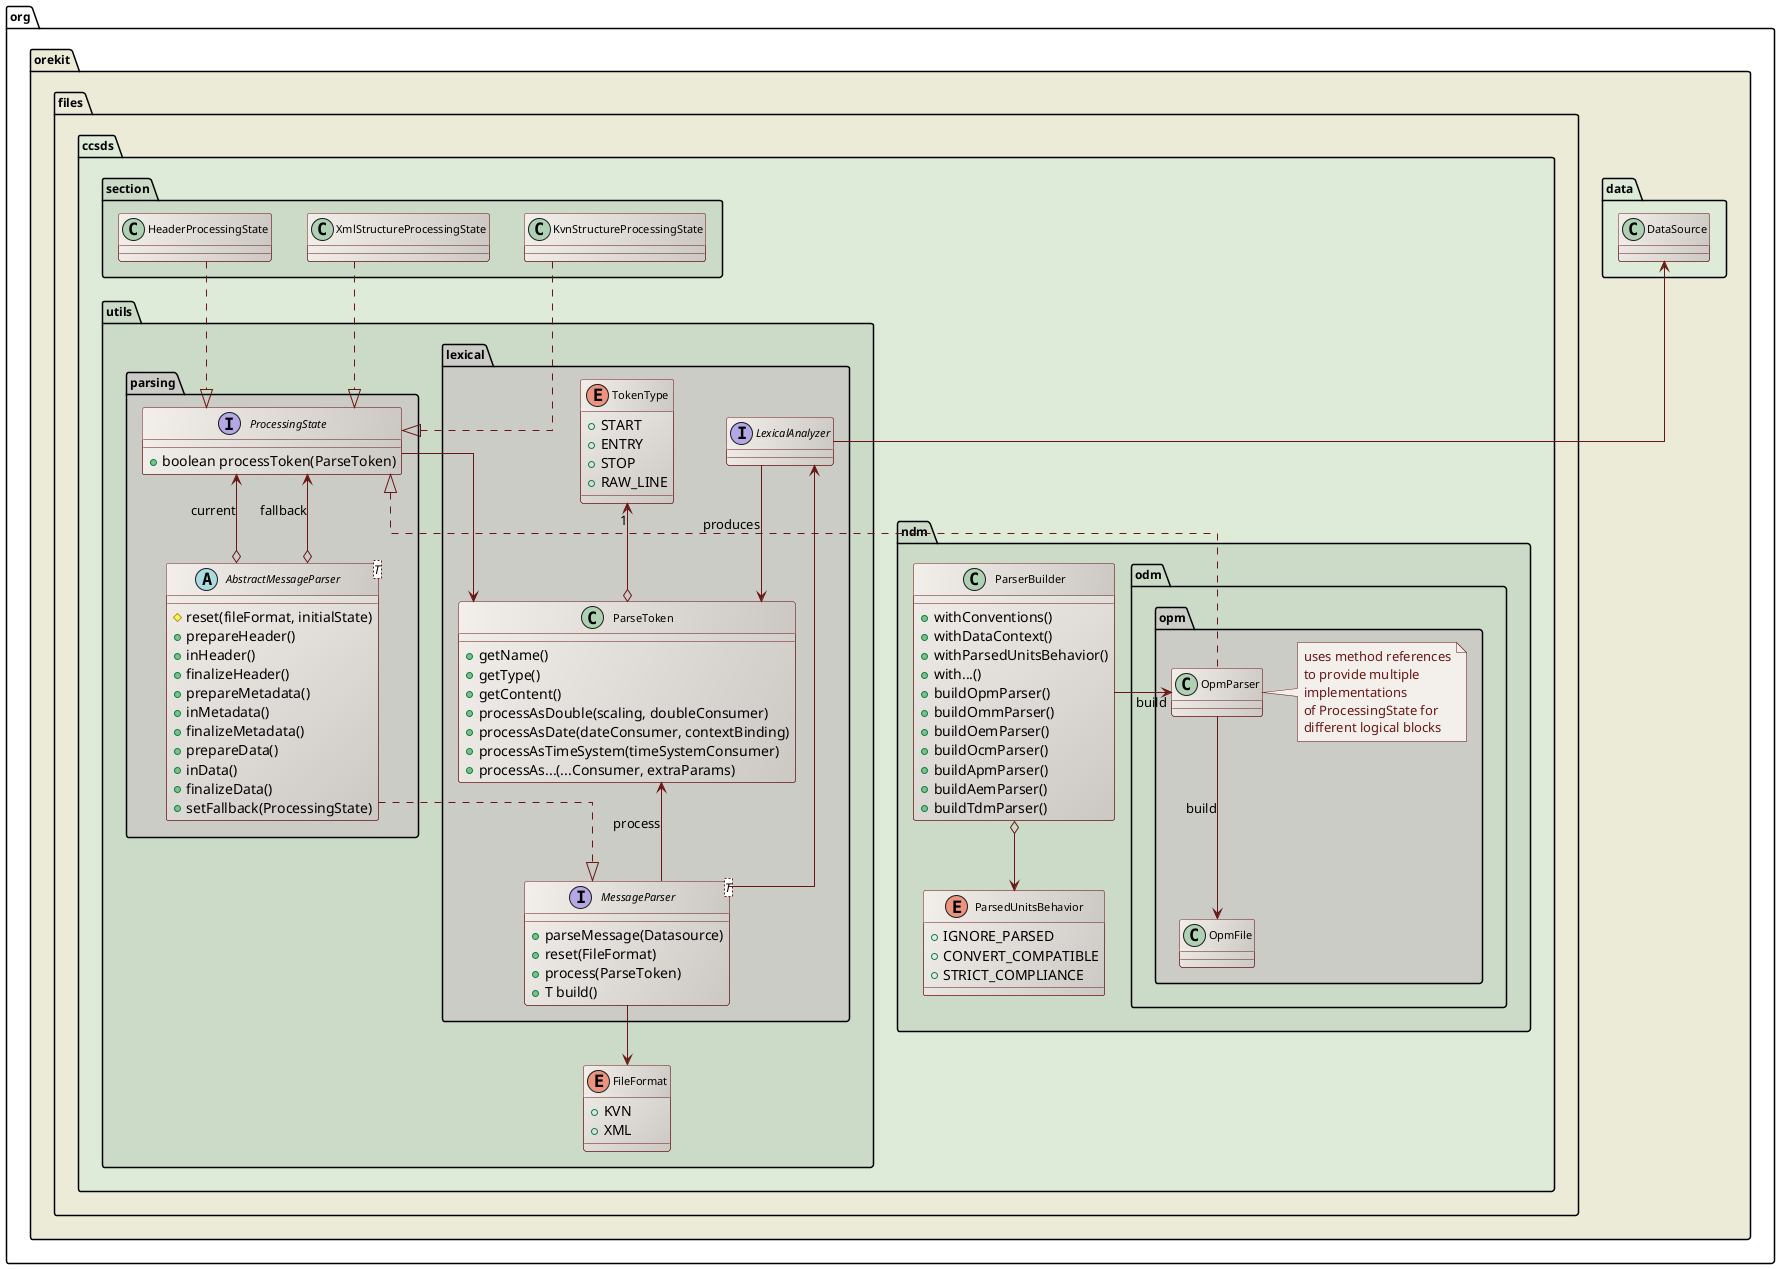 ' Copyright 2002-2021 CS GROUP
' Licensed to CS GROUP (CS) under one or more
' contributor license agreements.  See the NOTICE file distributed with
' this work for additional information regarding copyright ownership.
' CS licenses this file to You under the Apache License, Version 2.0
' (the "License"); you may not use this file except in compliance with
' the License.  You may obtain a copy of the License at
'
'   http://www.apache.org/licenses/LICENSE-2.0
'
' Unless required by applicable law or agreed to in writing, software
' distributed under the License is distributed on an "AS IS" BASIS,
' WITHOUT WARRANTIES OR CONDITIONS OF ANY KIND, either express or implied.
' See the License for the specific language governing permissions and
' limitations under the License.

@startuml

  skinparam svek                  true
  skinparam ClassBackgroundColor  #F3EFEB/CCC9C5
  skinparam ClassArrowColor       #691616
  skinparam ClassBorderColor      #691616
  skinparam NoteBackgroundColor   #F3EFEB
  skinparam NoteBorderColor       #691616
  skinparam NoteFontColor         #691616
  skinparam ClassFontSize         11
  skinparam PackageFontSize       12
  skinparam linetype              ortho

  package org.orekit #ECEBD8 {

    package data #DDEBD8 {
      class DataSource
    }

    package files.ccsds #DDEBD8 {

      package section #CBDBC8 {
        class HeaderProcessingState
        class KvnStructureProcessingState
        class XmlStructureProcessingState
      }

      package utils #CBDBC8 {
      package lexical #CCCCC7 {
        interface LexicalAnalyzer
        enum TokenType {
          +START
          +ENTRY
          +STOP
          +RAW_LINE
        }
        class ParseToken {
          +getName()
          +getType()
          +getContent()
          +processAsDouble(scaling, doubleConsumer)
          +processAsDate(dateConsumer, contextBinding)
          +processAsTimeSystem(timeSystemConsumer)
          +processAs...(...Consumer, extraParams)
        }
        interface "MessageParser<T>" as MessageParser {
          +parseMessage(Datasource)
          +reset(FileFormat)
          +process(ParseToken)
          +T build()
        }
      }

      package parsing #CCCCC7 {
        abstract class "AbstractMessageParser<T>" as AbstractMessageParser {
          #reset(fileFormat, initialState)
          +prepareHeader()
          +inHeader()
          +finalizeHeader()
          +prepareMetadata()
          +inMetadata()
          +finalizeMetadata()
          +prepareData()
          +inData()
          +finalizeData()
          +setFallback(ProcessingState)
        }
        interface ProcessingState {
          +boolean processToken(ParseToken)
        }
      }

      enum FileFormat {
        +KVN
        +XML
      }
      }

      package ndm #CBDBC8 {

         package odm.opm #CCCCC7 {
          class OpmParser
          note right
            uses method references
            to provide multiple
            implementations
            of ProcessingState for
            different logical blocks
          end note
          class OpmFile
        }

        class ParserBuilder {
          +withConventions()
          +withDataContext()
          +withParsedUnitsBehavior()
          +with...()
          +buildOpmParser()
          +buildOmmParser()
          +buildOemParser()
          +buildOcmParser()
          +buildApmParser()
          +buildAemParser()
          +buildTdmParser()
        }

        enum ParsedUnitsBehavior {
          +IGNORE_PARSED
          +CONVERT_COMPATIBLE
          +STRICT_COMPLIANCE
        }

      }

    }
  }

  DataSource <-- LexicalAnalyzer
  LexicalAnalyzer --> ParseToken : produces
  LexicalAnalyzer <-- MessageParser
  TokenType "1" <--o ParseToken
  ParseToken <-left- ProcessingState
  MessageParser --> FileFormat
  ParseToken <-- MessageParser : "process"
  AbstractMessageParser ..|> MessageParser
  ProcessingState <--o AbstractMessageParser : "current"
  ProcessingState <--o AbstractMessageParser : "fallback"
  OpmParser --> OpmFile : "build"
  HeaderProcessingState       ..|> ProcessingState
  KvnStructureProcessingState ..|> ProcessingState
  XmlStructureProcessingState ..|> ProcessingState
  ProcessingState <|.. OpmParser
  ParserBuilder -right-> OpmParser : build
  ParserBuilder o--> ParsedUnitsBehavior

@enduml
